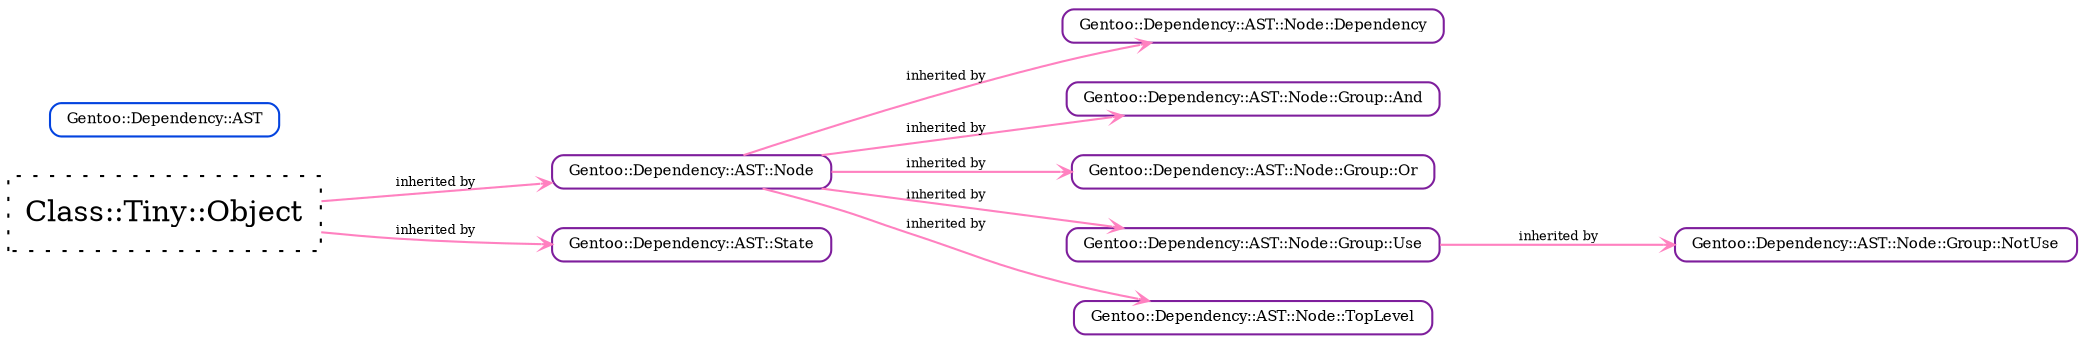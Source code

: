 strict digraph Perl {
	graph [compound=1, concentrate=1, overlap=false, rankdir=LR, ranksep=1, smoothing=triangle, splines=spline];
	node [label="\N", shape=record, style=dotted];
	edge [minlen=1];
	"Class::Tiny::Object" [label="Class::Tiny::Object"];
	"Gentoo::Dependency::AST" [label="Gentoo::Dependency::AST", shape=Mrecord, style=solid, color="#0343df", fontsize=7, height="0.1"];
	"Gentoo::Dependency::AST::Node" [label="Gentoo::Dependency::AST::Node", shape=Mrecord, style=solid, color="#7e1e9c", fontsize=7, height="0.1"];
	"Gentoo::Dependency::AST::Node::Dependency" [label="Gentoo::Dependency::AST::Node::Dependency", shape=Mrecord, style=solid, color="#7e1e9c", fontsize=7, height="0.1"];
	"Gentoo::Dependency::AST::Node::Group::And" [label="Gentoo::Dependency::AST::Node::Group::And", shape=Mrecord, style=solid, color="#7e1e9c", fontsize=7, height="0.1"];
	"Gentoo::Dependency::AST::Node::Group::NotUse" [label="Gentoo::Dependency::AST::Node::Group::NotUse", shape=Mrecord, style=solid, color="#7e1e9c", fontsize=7, height="0.1"];
	"Gentoo::Dependency::AST::Node::Group::Or" [label="Gentoo::Dependency::AST::Node::Group::Or", shape=Mrecord, style=solid, color="#7e1e9c", fontsize=7, height="0.1"];
	"Gentoo::Dependency::AST::Node::Group::Use" [label="Gentoo::Dependency::AST::Node::Group::Use", shape=Mrecord, style=solid, color="#7e1e9c", fontsize=7, height="0.1"];
	"Gentoo::Dependency::AST::Node::TopLevel" [label="Gentoo::Dependency::AST::Node::TopLevel", shape=Mrecord, style=solid, color="#7e1e9c", fontsize=7, height="0.1"];
	"Gentoo::Dependency::AST::State" [label="Gentoo::Dependency::AST::State", shape=Mrecord, style=solid, color="#7e1e9c", fontsize=7, height="0.1"];
	"Class::Tiny::Object" -> "Gentoo::Dependency::AST::Node" [arrowhead=open, arrowsize="0.5", color="#ff81c0", dir=forward, fontsize=6, headclip=1, label="inherited by", samehead=head, tailclip=1, weight=10];
	"Class::Tiny::Object" -> "Gentoo::Dependency::AST::State" [arrowhead=open, arrowsize="0.5", color="#ff81c0", dir=forward, fontsize=6, headclip=1, label="inherited by", samehead=head, tailclip=1, weight=10];
	"Gentoo::Dependency::AST::Node" -> "Gentoo::Dependency::AST::Node::Dependency" [arrowhead=open, arrowsize="0.5", color="#ff81c0", dir=forward, fontsize=6, headclip=1, label="inherited by", samehead=head, tailclip=1, weight=10];
	"Gentoo::Dependency::AST::Node" -> "Gentoo::Dependency::AST::Node::TopLevel" [arrowhead=open, arrowsize="0.5", color="#ff81c0", dir=forward, fontsize=6, headclip=1, label="inherited by", samehead=head, tailclip=1, weight=10];
	"Gentoo::Dependency::AST::Node" -> "Gentoo::Dependency::AST::Node::Group::And" [arrowhead=open, arrowsize="0.5", color="#ff81c0", dir=forward, fontsize=6, headclip=1, label="inherited by", samehead=head, tailclip=1, weight=10];
	"Gentoo::Dependency::AST::Node::Group::Use" -> "Gentoo::Dependency::AST::Node::Group::NotUse" [arrowhead=open, arrowsize="0.5", color="#ff81c0", dir=forward, fontsize=6, headclip=1, label="inherited by", samehead=head, tailclip=1, weight=10];
	"Gentoo::Dependency::AST::Node" -> "Gentoo::Dependency::AST::Node::Group::Or" [arrowhead=open, arrowsize="0.5", color="#ff81c0", dir=forward, fontsize=6, headclip=1, label="inherited by", samehead=head, tailclip=1, weight=10];
	"Gentoo::Dependency::AST::Node" -> "Gentoo::Dependency::AST::Node::Group::Use" [arrowhead=open, arrowsize="0.5", color="#ff81c0", dir=forward, fontsize=6, headclip=1, label="inherited by", samehead=head, tailclip=1, weight=10];
}
